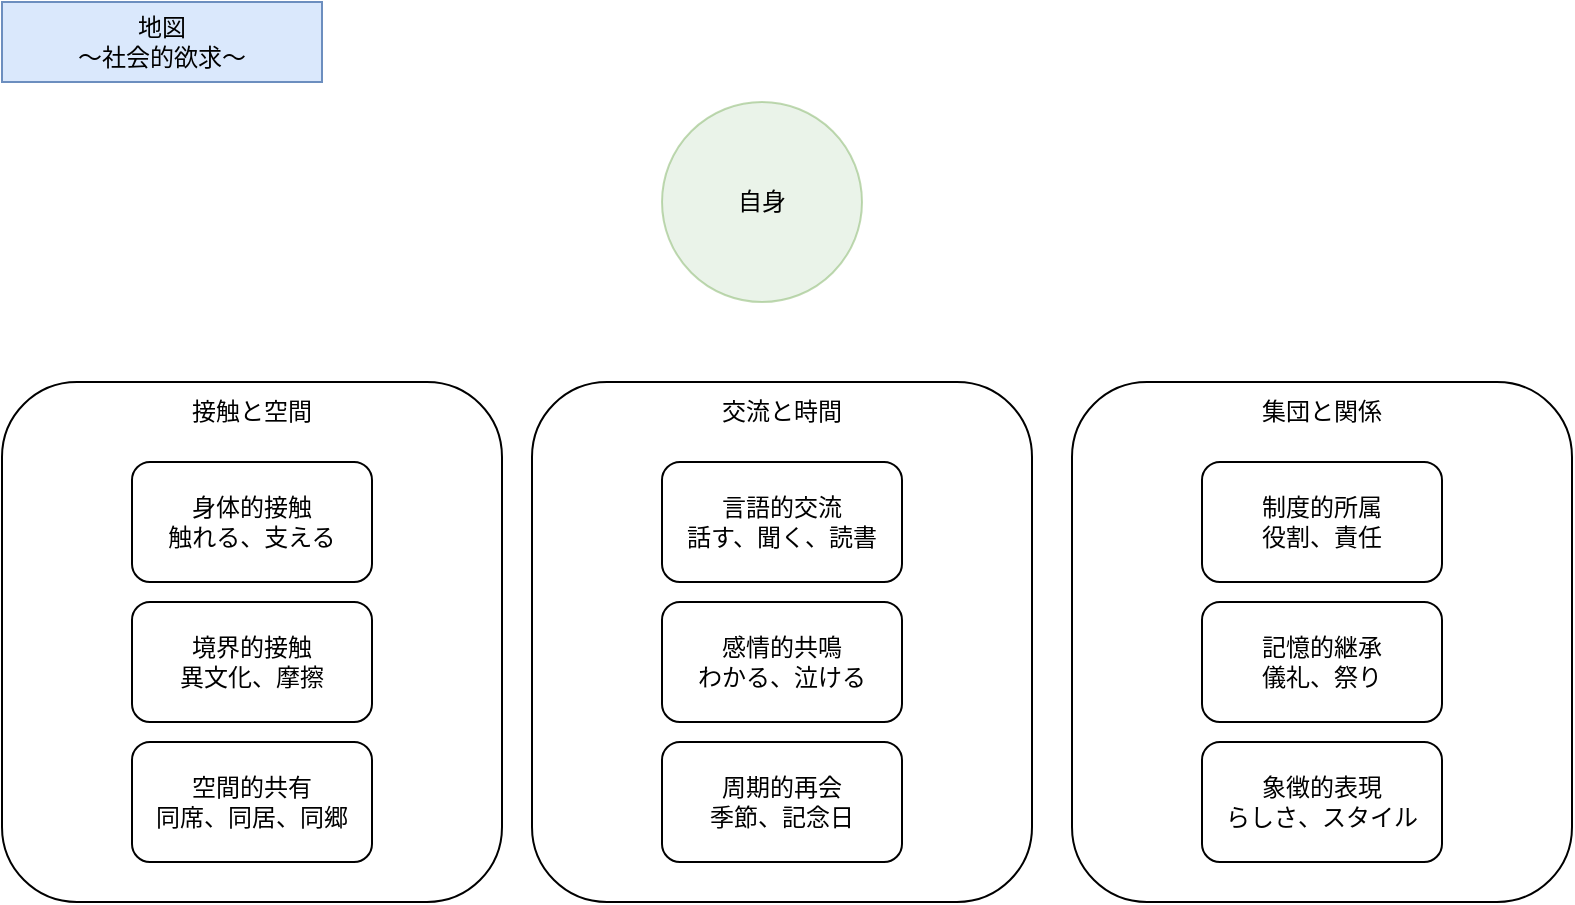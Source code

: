 <mxfile>
    <diagram name="02" id="YMj1xpAl_SfOTKT0soET">
        <mxGraphModel dx="933" dy="971" grid="1" gridSize="10" guides="1" tooltips="1" connect="1" arrows="1" fold="1" page="1" pageScale="1" pageWidth="1169" pageHeight="827" math="0" shadow="0">
            <root>
                <mxCell id="ML3krrQk0YiTmpszw3Px-0"/>
                <mxCell id="ML3krrQk0YiTmpszw3Px-1" parent="ML3krrQk0YiTmpszw3Px-0"/>
                <mxCell id="19" value="" style="rounded=1;whiteSpace=wrap;html=1;" vertex="1" parent="ML3krrQk0YiTmpszw3Px-1">
                    <mxGeometry x="575" y="200" width="250" height="260" as="geometry"/>
                </mxCell>
                <mxCell id="18" value="" style="rounded=1;whiteSpace=wrap;html=1;" vertex="1" parent="ML3krrQk0YiTmpszw3Px-1">
                    <mxGeometry x="305" y="200" width="250" height="260" as="geometry"/>
                </mxCell>
                <mxCell id="17" value="" style="rounded=1;whiteSpace=wrap;html=1;" vertex="1" parent="ML3krrQk0YiTmpszw3Px-1">
                    <mxGeometry x="40" y="200" width="250" height="260" as="geometry"/>
                </mxCell>
                <mxCell id="ML3krrQk0YiTmpszw3Px-4" value="地図&lt;div&gt;～社会的欲求～&lt;/div&gt;" style="text;html=1;align=center;verticalAlign=middle;whiteSpace=wrap;rounded=0;fillColor=#dae8fc;strokeColor=#6c8ebf;" parent="ML3krrQk0YiTmpszw3Px-1" vertex="1">
                    <mxGeometry x="40" y="10" width="160" height="40" as="geometry"/>
                </mxCell>
                <mxCell id="ML3krrQk0YiTmpszw3Px-6" value="自身" style="ellipse;whiteSpace=wrap;html=1;aspect=fixed;opacity=50;fillColor=#d5e8d4;strokeColor=#82b366;" parent="ML3krrQk0YiTmpszw3Px-1" vertex="1">
                    <mxGeometry x="370" y="60" width="100" height="100" as="geometry"/>
                </mxCell>
                <mxCell id="8" value="身体的接触&lt;div&gt;触れる、支える&lt;/div&gt;" style="rounded=1;whiteSpace=wrap;html=1;" vertex="1" parent="ML3krrQk0YiTmpszw3Px-1">
                    <mxGeometry x="105" y="240" width="120" height="60" as="geometry"/>
                </mxCell>
                <mxCell id="9" value="言語的交流&lt;div&gt;話す、聞く、読書&lt;/div&gt;" style="rounded=1;whiteSpace=wrap;html=1;" vertex="1" parent="ML3krrQk0YiTmpszw3Px-1">
                    <mxGeometry x="370" y="240" width="120" height="60" as="geometry"/>
                </mxCell>
                <mxCell id="10" value="空間的共有&lt;div&gt;同席、同居、同郷&lt;/div&gt;" style="rounded=1;whiteSpace=wrap;html=1;" vertex="1" parent="ML3krrQk0YiTmpszw3Px-1">
                    <mxGeometry x="105" y="380" width="120" height="60" as="geometry"/>
                </mxCell>
                <mxCell id="11" value="制度的所属&lt;div&gt;役割、責任&lt;/div&gt;" style="rounded=1;whiteSpace=wrap;html=1;" vertex="1" parent="ML3krrQk0YiTmpszw3Px-1">
                    <mxGeometry x="640" y="240" width="120" height="60" as="geometry"/>
                </mxCell>
                <mxCell id="12" value="感情的共鳴&lt;div&gt;わかる、泣ける&lt;/div&gt;" style="rounded=1;whiteSpace=wrap;html=1;" vertex="1" parent="ML3krrQk0YiTmpszw3Px-1">
                    <mxGeometry x="370" y="310" width="120" height="60" as="geometry"/>
                </mxCell>
                <mxCell id="13" value="記憶的継承&lt;div&gt;儀礼、祭り&lt;/div&gt;" style="rounded=1;whiteSpace=wrap;html=1;" vertex="1" parent="ML3krrQk0YiTmpszw3Px-1">
                    <mxGeometry x="640" y="310" width="120" height="60" as="geometry"/>
                </mxCell>
                <mxCell id="14" value="象徴的表現&lt;div&gt;らしさ、スタイル&lt;/div&gt;" style="rounded=1;whiteSpace=wrap;html=1;" vertex="1" parent="ML3krrQk0YiTmpszw3Px-1">
                    <mxGeometry x="640" y="380" width="120" height="60" as="geometry"/>
                </mxCell>
                <mxCell id="15" value="境界的接触&lt;div&gt;異文化、摩擦&lt;/div&gt;" style="rounded=1;whiteSpace=wrap;html=1;" vertex="1" parent="ML3krrQk0YiTmpszw3Px-1">
                    <mxGeometry x="105" y="310" width="120" height="60" as="geometry"/>
                </mxCell>
                <mxCell id="16" value="周期的再会&lt;div&gt;季節、記念日&lt;/div&gt;" style="rounded=1;whiteSpace=wrap;html=1;" vertex="1" parent="ML3krrQk0YiTmpszw3Px-1">
                    <mxGeometry x="370" y="380" width="120" height="60" as="geometry"/>
                </mxCell>
                <mxCell id="20" value="接触と空間" style="text;html=1;align=center;verticalAlign=middle;whiteSpace=wrap;rounded=0;" vertex="1" parent="ML3krrQk0YiTmpszw3Px-1">
                    <mxGeometry x="110" y="200" width="110" height="30" as="geometry"/>
                </mxCell>
                <mxCell id="21" value="交流と時間" style="text;html=1;align=center;verticalAlign=middle;whiteSpace=wrap;rounded=0;" vertex="1" parent="ML3krrQk0YiTmpszw3Px-1">
                    <mxGeometry x="375" y="200" width="110" height="30" as="geometry"/>
                </mxCell>
                <mxCell id="22" value="集団と関係" style="text;html=1;align=center;verticalAlign=middle;whiteSpace=wrap;rounded=0;" vertex="1" parent="ML3krrQk0YiTmpszw3Px-1">
                    <mxGeometry x="645" y="200" width="110" height="30" as="geometry"/>
                </mxCell>
            </root>
        </mxGraphModel>
    </diagram>
</mxfile>